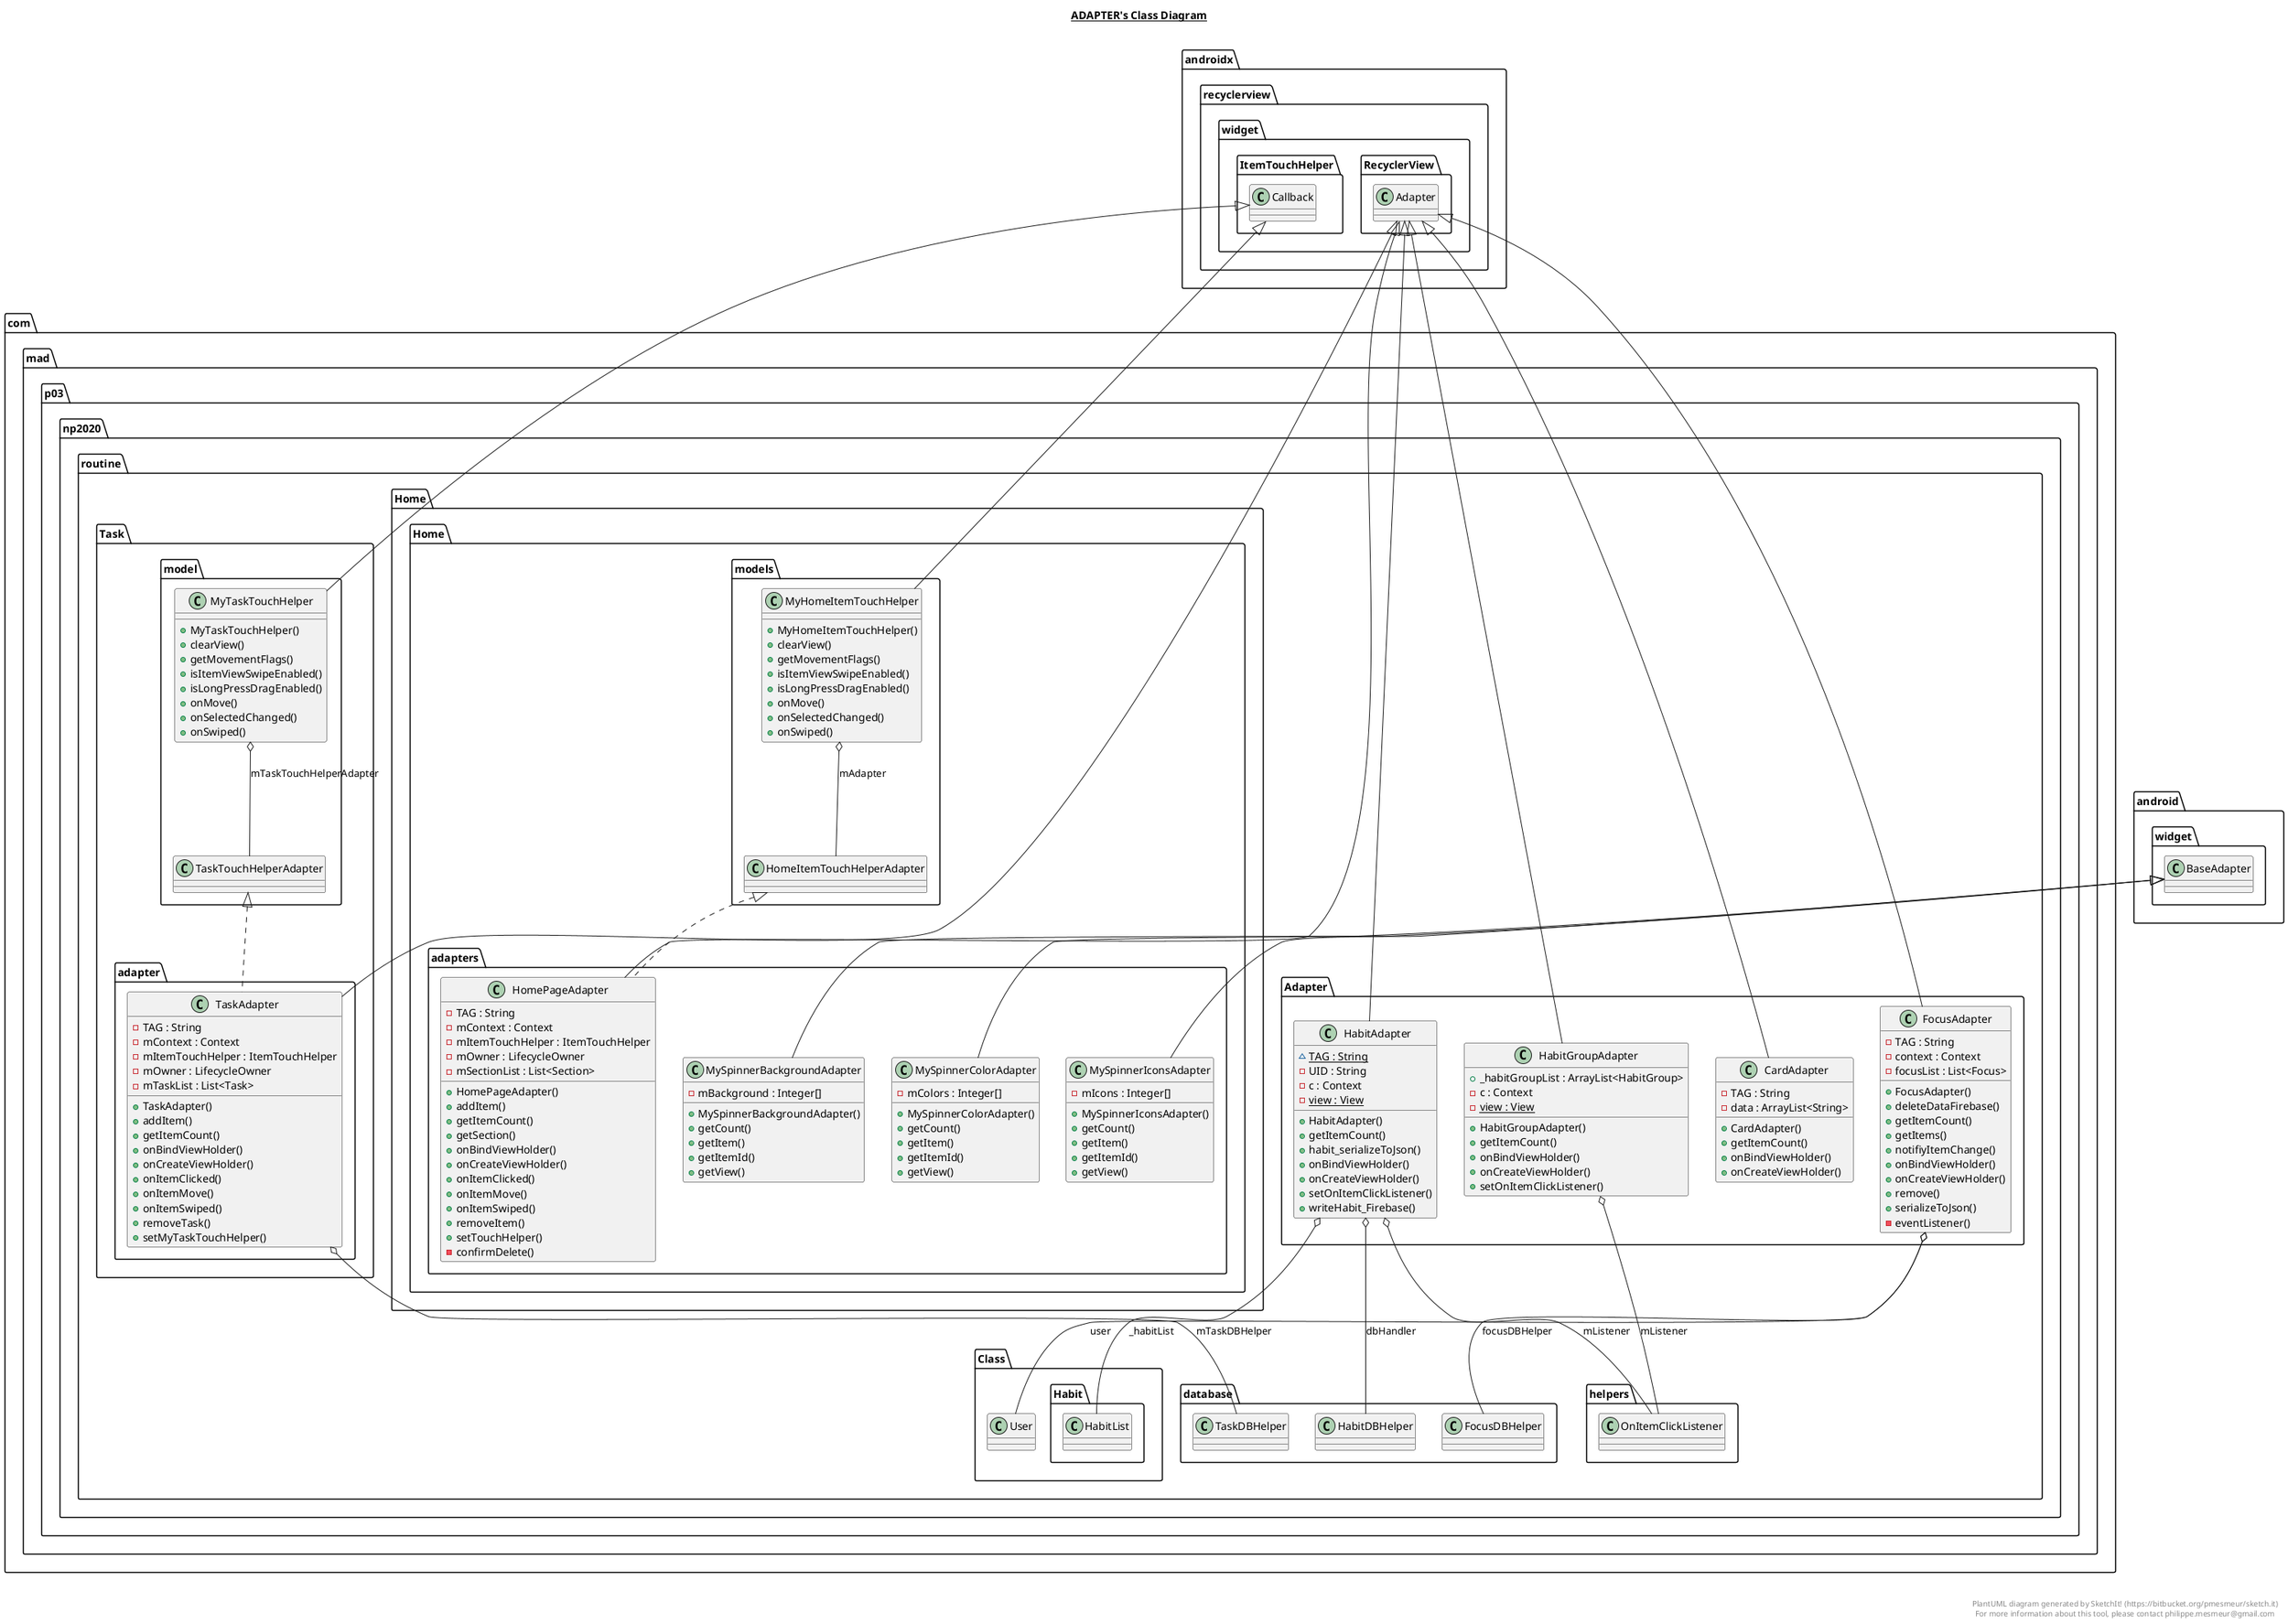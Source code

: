 @startuml

title __ADAPTER's Class Diagram__\n

  namespace com.mad.p03.np2020.routine {
    namespace Adapter {
      class com.mad.p03.np2020.routine.Adapter.CardAdapter {
          - TAG : String
          - data : ArrayList<String>
          + CardAdapter()
          + getItemCount()
          + onBindViewHolder()
          + onCreateViewHolder()
      }
    }
  }
  

  namespace com.mad.p03.np2020.routine {
    namespace Adapter {
      class com.mad.p03.np2020.routine.Adapter.FocusAdapter {
          - TAG : String
          - context : Context
          - focusList : List<Focus>
          + FocusAdapter()
          + deleteDataFirebase()
          + getItemCount()
          + getItems()
          + notifiyItemChange()
          + onBindViewHolder()
          + onCreateViewHolder()
          + remove()
          + serializeToJson()
          - eventListener()
      }
    }
  }
  

  namespace com.mad.p03.np2020.routine {
    namespace Adapter {
      class com.mad.p03.np2020.routine.Adapter.HabitAdapter {
          {static} ~ TAG : String
          - UID : String
          - c : Context
          {static} - view : View
          + HabitAdapter()
          + getItemCount()
          + habit_serializeToJson()
          + onBindViewHolder()
          + onCreateViewHolder()
          + setOnItemClickListener()
          + writeHabit_Firebase()
      }
    }
  }
  

  namespace com.mad.p03.np2020.routine {
    namespace Adapter {
      class com.mad.p03.np2020.routine.Adapter.HabitGroupAdapter {
          + _habitGroupList : ArrayList<HabitGroup>
          - c : Context
          {static} - view : View
          + HabitGroupAdapter()
          + getItemCount()
          + onBindViewHolder()
          + onCreateViewHolder()
          + setOnItemClickListener()
      }
    }
  }
  

  namespace com.mad.p03.np2020.routine {
    namespace Adapter {
      class com.mad.p03.np2020.routine.Home.Home.adapters.HomePageAdapter {
          - TAG : String
          - mContext : Context
          - mItemTouchHelper : ItemTouchHelper
          - mOwner : LifecycleOwner
          - mSectionList : List<Section>
          + HomePageAdapter()
          + addItem()
          + getItemCount()
          + getSection()
          + onBindViewHolder()
          + onCreateViewHolder()
          + onItemClicked()
          + onItemMove()
          + onItemSwiped()
          + removeItem()
          + setTouchHelper()
          - confirmDelete()
      }
    }
  }
  

  namespace com.mad.p03.np2020.routine {
    namespace Adapter {
      class com.mad.p03.np2020.routine.Home.Home.models.MyHomeItemTouchHelper {
          + MyHomeItemTouchHelper()
          + clearView()
          + getMovementFlags()
          + isItemViewSwipeEnabled()
          + isLongPressDragEnabled()
          + onMove()
          + onSelectedChanged()
          + onSwiped()
      }
    }
  }
  

  namespace com.mad.p03.np2020.routine {
    namespace Adapter {
      class com.mad.p03.np2020.routine.Home.Home.adapters.MySpinnerBackgroundAdapter {
          - mBackground : Integer[]
          + MySpinnerBackgroundAdapter()
          + getCount()
          + getItem()
          + getItemId()
          + getView()
      }
    }
  }
  

  namespace com.mad.p03.np2020.routine {
    namespace Adapter {
      class com.mad.p03.np2020.routine.Home.Home.adapters.MySpinnerColorAdapter {
          - mColors : Integer[]
          + MySpinnerColorAdapter()
          + getCount()
          + getItem()
          + getItemId()
          + getView()
      }
    }
  }
  

  namespace com.mad.p03.np2020.routine {
    namespace Adapter {
      class com.mad.p03.np2020.routine.Home.Home.adapters.MySpinnerIconsAdapter {
          - mIcons : Integer[]
          + MySpinnerIconsAdapter()
          + getCount()
          + getItem()
          + getItemId()
          + getView()
      }
    }
  }
  

  namespace com.mad.p03.np2020.routine {
    namespace Adapter {
      class com.mad.p03.np2020.routine.Task.model.MyTaskTouchHelper {
          + MyTaskTouchHelper()
          + clearView()
          + getMovementFlags()
          + isItemViewSwipeEnabled()
          + isLongPressDragEnabled()
          + onMove()
          + onSelectedChanged()
          + onSwiped()
      }
    }
  }
  

  namespace com.mad.p03.np2020.routine {
    namespace Adapter {
      class com.mad.p03.np2020.routine.Task.adapter.TaskAdapter {
          - TAG : String
          - mContext : Context
          - mItemTouchHelper : ItemTouchHelper
          - mOwner : LifecycleOwner
          - mTaskList : List<Task>
          + TaskAdapter()
          + addItem()
          + getItemCount()
          + onBindViewHolder()
          + onCreateViewHolder()
          + onItemClicked()
          + onItemMove()
          + onItemSwiped()
          + removeTask()
          + setMyTaskTouchHelper()
      }
    }
  }
  

  com.mad.p03.np2020.routine.Adapter.CardAdapter -up-|> androidx.recyclerview.widget.RecyclerView.Adapter
  com.mad.p03.np2020.routine.Adapter.FocusAdapter -up-|> androidx.recyclerview.widget.RecyclerView.Adapter
  com.mad.p03.np2020.routine.Adapter.FocusAdapter o-- com.mad.p03.np2020.routine.database.FocusDBHelper : focusDBHelper
  com.mad.p03.np2020.routine.Adapter.FocusAdapter o-- com.mad.p03.np2020.routine.Class.User : user
  com.mad.p03.np2020.routine.Adapter.HabitAdapter -up-|> androidx.recyclerview.widget.RecyclerView.Adapter
  com.mad.p03.np2020.routine.Adapter.HabitAdapter o-- com.mad.p03.np2020.routine.Class.Habit.HabitList : _habitList
  com.mad.p03.np2020.routine.Adapter.HabitAdapter o-- com.mad.p03.np2020.routine.database.HabitDBHelper : dbHandler
  com.mad.p03.np2020.routine.Adapter.HabitAdapter o-- com.mad.p03.np2020.routine.helpers.OnItemClickListener : mListener
  com.mad.p03.np2020.routine.Adapter.HabitGroupAdapter -up-|> androidx.recyclerview.widget.RecyclerView.Adapter
  com.mad.p03.np2020.routine.Adapter.HabitGroupAdapter o-- com.mad.p03.np2020.routine.helpers.OnItemClickListener : mListener
  com.mad.p03.np2020.routine.Home.Home.adapters.HomePageAdapter .up.|> com.mad.p03.np2020.routine.Home.Home.models.HomeItemTouchHelperAdapter
  com.mad.p03.np2020.routine.Home.Home.adapters.HomePageAdapter -up-|> androidx.recyclerview.widget.RecyclerView.Adapter
  com.mad.p03.np2020.routine.Home.Home.models.MyHomeItemTouchHelper -up-|> androidx.recyclerview.widget.ItemTouchHelper.Callback
  com.mad.p03.np2020.routine.Home.Home.models.MyHomeItemTouchHelper o-- com.mad.p03.np2020.routine.Home.Home.models.HomeItemTouchHelperAdapter : mAdapter
  com.mad.p03.np2020.routine.Home.Home.adapters.MySpinnerBackgroundAdapter -up-|> android.widget.BaseAdapter
  com.mad.p03.np2020.routine.Home.Home.adapters.MySpinnerColorAdapter -up-|> android.widget.BaseAdapter
  com.mad.p03.np2020.routine.Home.Home.adapters.MySpinnerIconsAdapter -up-|> android.widget.BaseAdapter
  com.mad.p03.np2020.routine.Task.model.MyTaskTouchHelper -up-|> androidx.recyclerview.widget.ItemTouchHelper.Callback
  com.mad.p03.np2020.routine.Task.model.MyTaskTouchHelper o-- com.mad.p03.np2020.routine.Task.model.TaskTouchHelperAdapter : mTaskTouchHelperAdapter
  com.mad.p03.np2020.routine.Task.adapter.TaskAdapter .up.|> com.mad.p03.np2020.routine.Task.model.TaskTouchHelperAdapter
  com.mad.p03.np2020.routine.Task.adapter.TaskAdapter -up-|> androidx.recyclerview.widget.RecyclerView.Adapter
  com.mad.p03.np2020.routine.Task.adapter.TaskAdapter o-- com.mad.p03.np2020.routine.database.TaskDBHelper : mTaskDBHelper


right footer


PlantUML diagram generated by SketchIt! (https://bitbucket.org/pmesmeur/sketch.it)
For more information about this tool, please contact philippe.mesmeur@gmail.com
endfooter

@enduml
